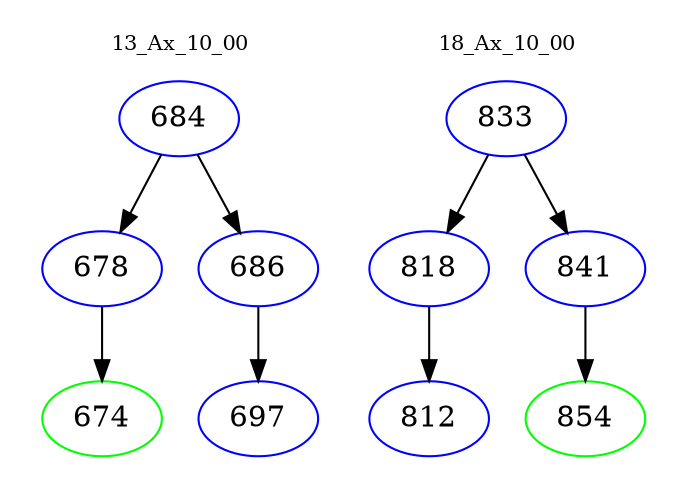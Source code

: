 digraph{
subgraph cluster_0 {
color = white
label = "13_Ax_10_00";
fontsize=10;
T0_684 [label="684", color="blue"]
T0_684 -> T0_678 [color="black"]
T0_678 [label="678", color="blue"]
T0_678 -> T0_674 [color="black"]
T0_674 [label="674", color="green"]
T0_684 -> T0_686 [color="black"]
T0_686 [label="686", color="blue"]
T0_686 -> T0_697 [color="black"]
T0_697 [label="697", color="blue"]
}
subgraph cluster_1 {
color = white
label = "18_Ax_10_00";
fontsize=10;
T1_833 [label="833", color="blue"]
T1_833 -> T1_818 [color="black"]
T1_818 [label="818", color="blue"]
T1_818 -> T1_812 [color="black"]
T1_812 [label="812", color="blue"]
T1_833 -> T1_841 [color="black"]
T1_841 [label="841", color="blue"]
T1_841 -> T1_854 [color="black"]
T1_854 [label="854", color="green"]
}
}
